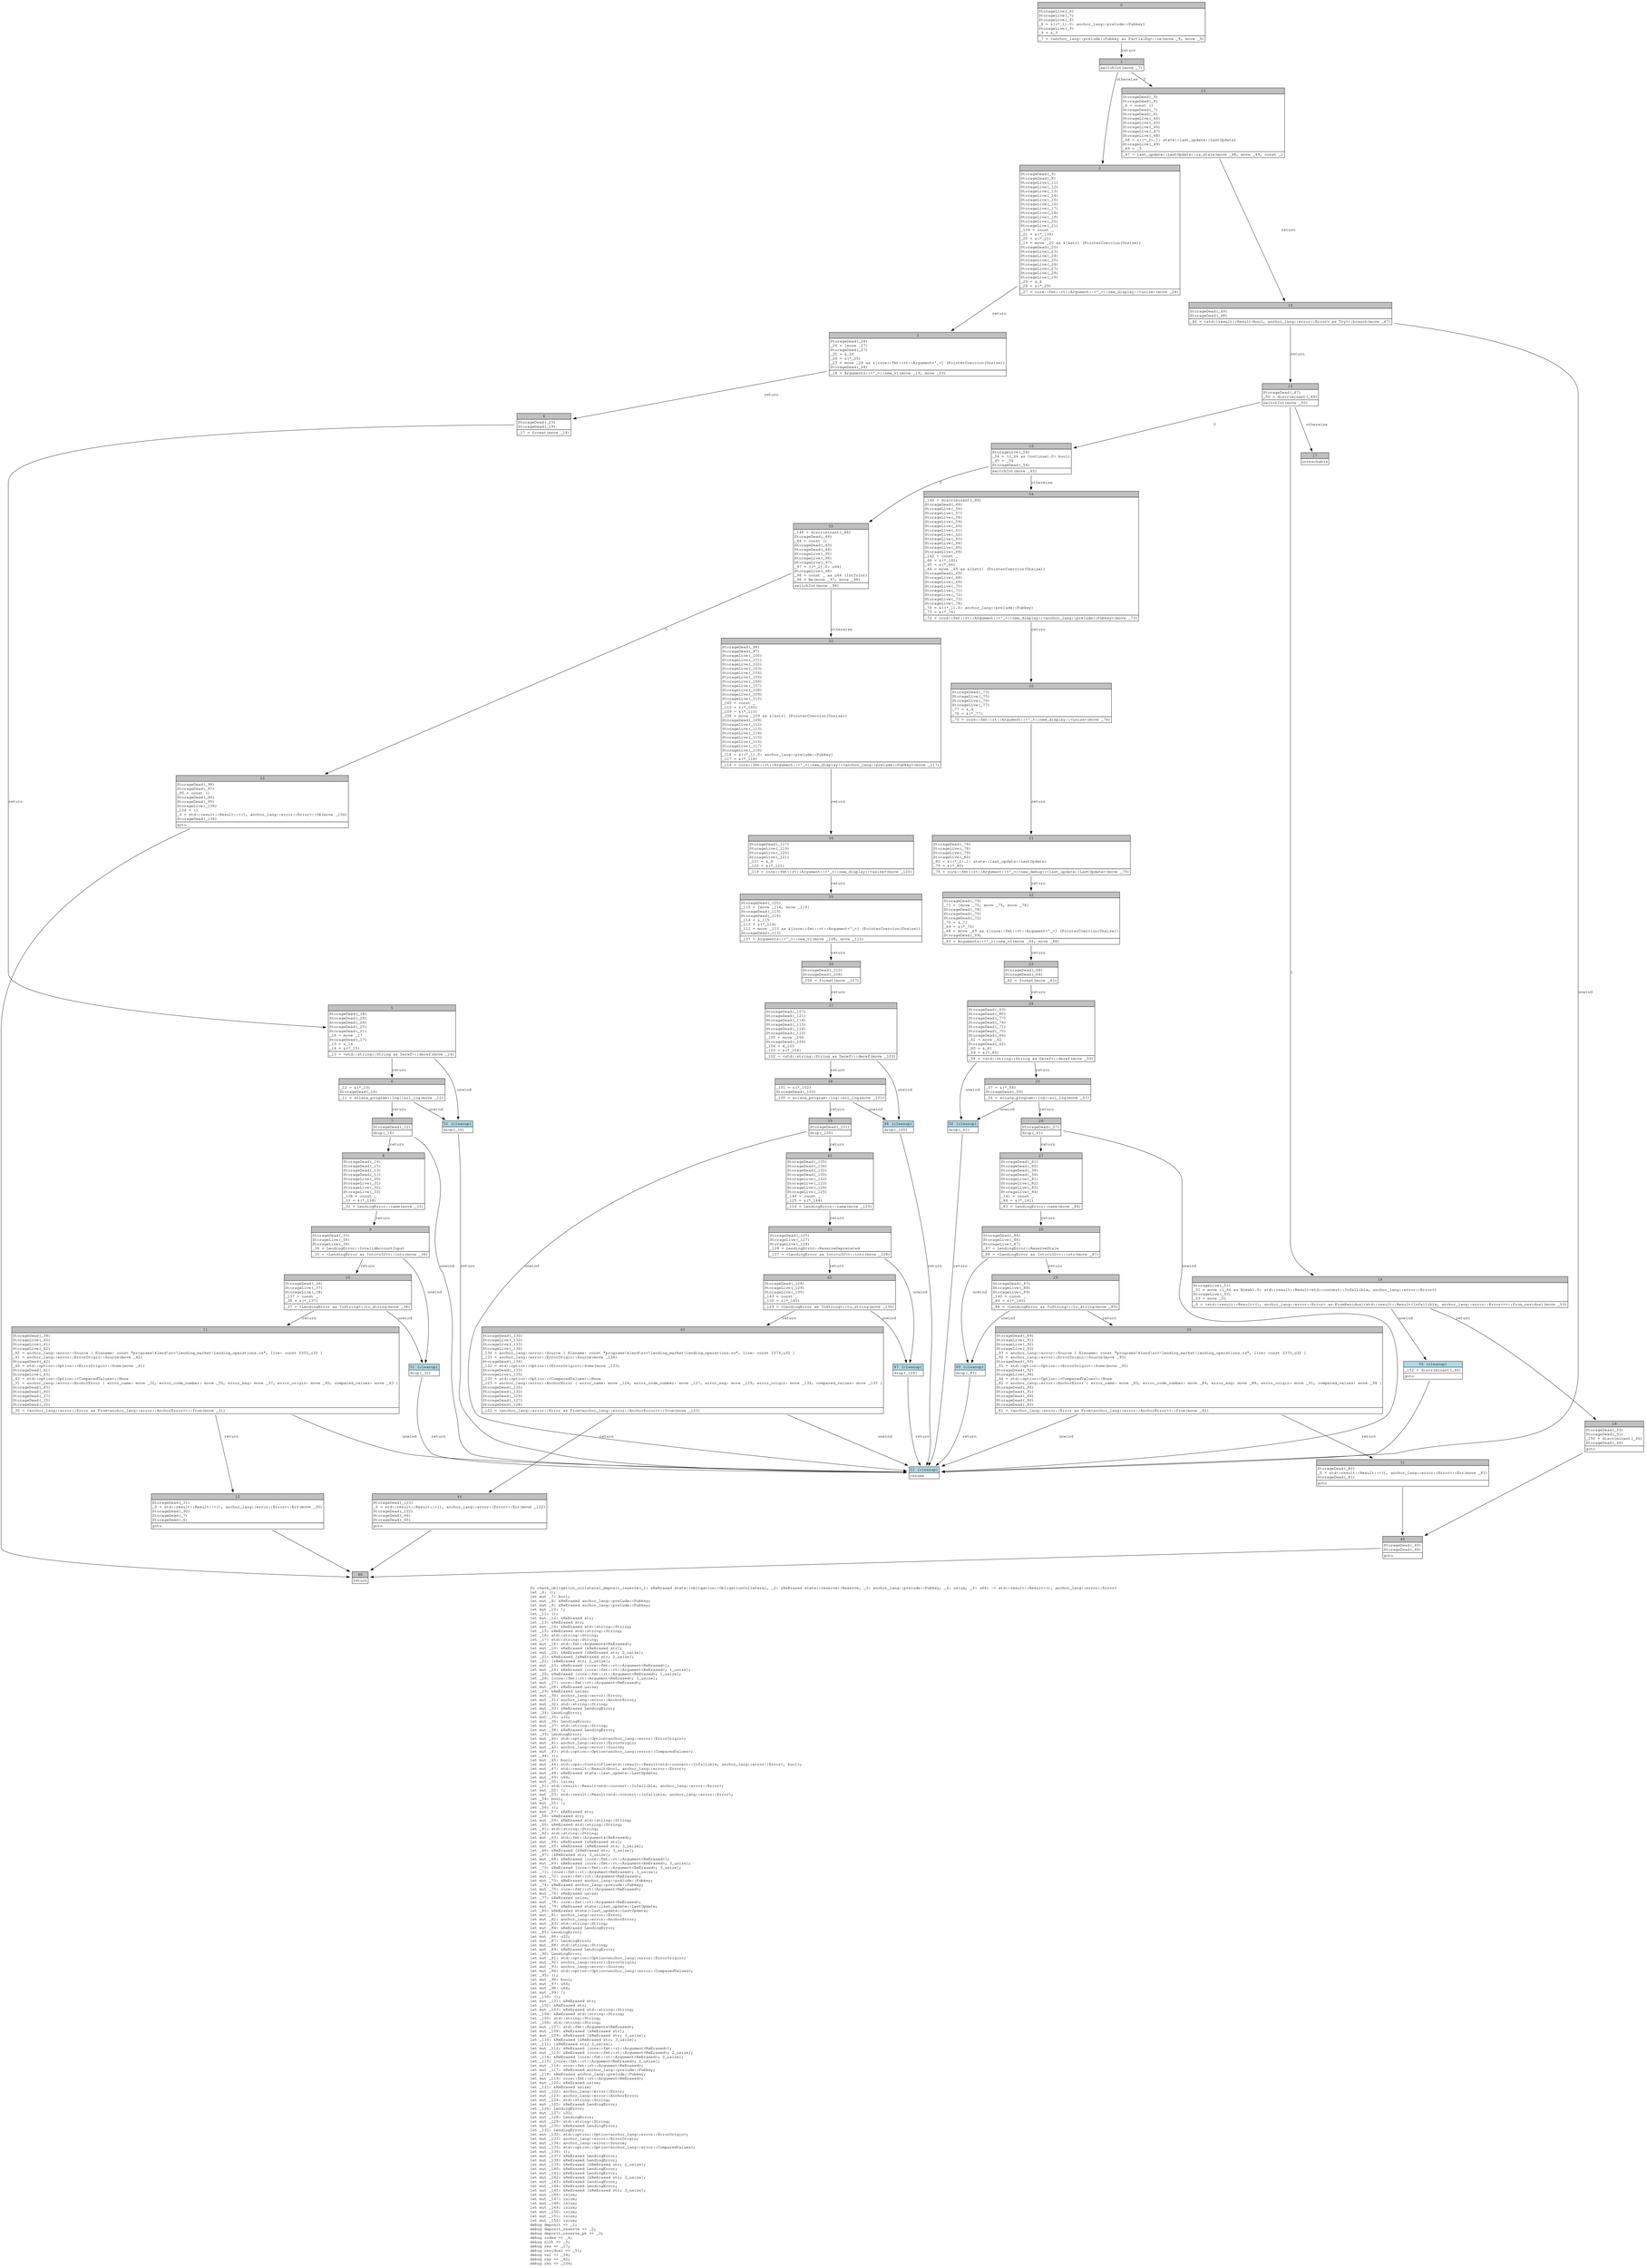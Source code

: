 digraph Mir_0_1358 {
    graph [fontname="Courier, monospace"];
    node [fontname="Courier, monospace"];
    edge [fontname="Courier, monospace"];
    label=<fn check_obligation_collateral_deposit_reserve(_1: &amp;ReErased state::obligation::ObligationCollateral, _2: &amp;ReErased state::reserve::Reserve, _3: anchor_lang::prelude::Pubkey, _4: usize, _5: u64) -&gt; std::result::Result&lt;(), anchor_lang::error::Error&gt;<br align="left"/>let _6: ();<br align="left"/>let mut _7: bool;<br align="left"/>let mut _8: &amp;ReErased anchor_lang::prelude::Pubkey;<br align="left"/>let mut _9: &amp;ReErased anchor_lang::prelude::Pubkey;<br align="left"/>let mut _10: !;<br align="left"/>let _11: ();<br align="left"/>let mut _12: &amp;ReErased str;<br align="left"/>let _13: &amp;ReErased str;<br align="left"/>let mut _14: &amp;ReErased std::string::String;<br align="left"/>let _15: &amp;ReErased std::string::String;<br align="left"/>let _16: std::string::String;<br align="left"/>let _17: std::string::String;<br align="left"/>let mut _18: std::fmt::Arguments&lt;ReErased&gt;;<br align="left"/>let mut _19: &amp;ReErased [&amp;ReErased str];<br align="left"/>let mut _20: &amp;ReErased [&amp;ReErased str; 2_usize];<br align="left"/>let _21: &amp;ReErased [&amp;ReErased str; 2_usize];<br align="left"/>let _22: [&amp;ReErased str; 2_usize];<br align="left"/>let mut _23: &amp;ReErased [core::fmt::rt::Argument&lt;ReErased&gt;];<br align="left"/>let mut _24: &amp;ReErased [core::fmt::rt::Argument&lt;ReErased&gt;; 1_usize];<br align="left"/>let _25: &amp;ReErased [core::fmt::rt::Argument&lt;ReErased&gt;; 1_usize];<br align="left"/>let _26: [core::fmt::rt::Argument&lt;ReErased&gt;; 1_usize];<br align="left"/>let mut _27: core::fmt::rt::Argument&lt;ReErased&gt;;<br align="left"/>let mut _28: &amp;ReErased usize;<br align="left"/>let _29: &amp;ReErased usize;<br align="left"/>let mut _30: anchor_lang::error::Error;<br align="left"/>let mut _31: anchor_lang::error::AnchorError;<br align="left"/>let mut _32: std::string::String;<br align="left"/>let mut _33: &amp;ReErased LendingError;<br align="left"/>let _34: LendingError;<br align="left"/>let mut _35: u32;<br align="left"/>let mut _36: LendingError;<br align="left"/>let mut _37: std::string::String;<br align="left"/>let mut _38: &amp;ReErased LendingError;<br align="left"/>let _39: LendingError;<br align="left"/>let mut _40: std::option::Option&lt;anchor_lang::error::ErrorOrigin&gt;;<br align="left"/>let mut _41: anchor_lang::error::ErrorOrigin;<br align="left"/>let mut _42: anchor_lang::error::Source;<br align="left"/>let mut _43: std::option::Option&lt;anchor_lang::error::ComparedValues&gt;;<br align="left"/>let _44: ();<br align="left"/>let mut _45: bool;<br align="left"/>let mut _46: std::ops::ControlFlow&lt;std::result::Result&lt;std::convert::Infallible, anchor_lang::error::Error&gt;, bool&gt;;<br align="left"/>let mut _47: std::result::Result&lt;bool, anchor_lang::error::Error&gt;;<br align="left"/>let mut _48: &amp;ReErased state::last_update::LastUpdate;<br align="left"/>let mut _49: u64;<br align="left"/>let mut _50: isize;<br align="left"/>let _51: std::result::Result&lt;std::convert::Infallible, anchor_lang::error::Error&gt;;<br align="left"/>let mut _52: !;<br align="left"/>let mut _53: std::result::Result&lt;std::convert::Infallible, anchor_lang::error::Error&gt;;<br align="left"/>let _54: bool;<br align="left"/>let mut _55: !;<br align="left"/>let _56: ();<br align="left"/>let mut _57: &amp;ReErased str;<br align="left"/>let _58: &amp;ReErased str;<br align="left"/>let mut _59: &amp;ReErased std::string::String;<br align="left"/>let _60: &amp;ReErased std::string::String;<br align="left"/>let _61: std::string::String;<br align="left"/>let _62: std::string::String;<br align="left"/>let mut _63: std::fmt::Arguments&lt;ReErased&gt;;<br align="left"/>let mut _64: &amp;ReErased [&amp;ReErased str];<br align="left"/>let mut _65: &amp;ReErased [&amp;ReErased str; 3_usize];<br align="left"/>let _66: &amp;ReErased [&amp;ReErased str; 3_usize];<br align="left"/>let _67: [&amp;ReErased str; 3_usize];<br align="left"/>let mut _68: &amp;ReErased [core::fmt::rt::Argument&lt;ReErased&gt;];<br align="left"/>let mut _69: &amp;ReErased [core::fmt::rt::Argument&lt;ReErased&gt;; 3_usize];<br align="left"/>let _70: &amp;ReErased [core::fmt::rt::Argument&lt;ReErased&gt;; 3_usize];<br align="left"/>let _71: [core::fmt::rt::Argument&lt;ReErased&gt;; 3_usize];<br align="left"/>let mut _72: core::fmt::rt::Argument&lt;ReErased&gt;;<br align="left"/>let mut _73: &amp;ReErased anchor_lang::prelude::Pubkey;<br align="left"/>let _74: &amp;ReErased anchor_lang::prelude::Pubkey;<br align="left"/>let mut _75: core::fmt::rt::Argument&lt;ReErased&gt;;<br align="left"/>let mut _76: &amp;ReErased usize;<br align="left"/>let _77: &amp;ReErased usize;<br align="left"/>let mut _78: core::fmt::rt::Argument&lt;ReErased&gt;;<br align="left"/>let mut _79: &amp;ReErased state::last_update::LastUpdate;<br align="left"/>let _80: &amp;ReErased state::last_update::LastUpdate;<br align="left"/>let mut _81: anchor_lang::error::Error;<br align="left"/>let mut _82: anchor_lang::error::AnchorError;<br align="left"/>let mut _83: std::string::String;<br align="left"/>let mut _84: &amp;ReErased LendingError;<br align="left"/>let _85: LendingError;<br align="left"/>let mut _86: u32;<br align="left"/>let mut _87: LendingError;<br align="left"/>let mut _88: std::string::String;<br align="left"/>let mut _89: &amp;ReErased LendingError;<br align="left"/>let _90: LendingError;<br align="left"/>let mut _91: std::option::Option&lt;anchor_lang::error::ErrorOrigin&gt;;<br align="left"/>let mut _92: anchor_lang::error::ErrorOrigin;<br align="left"/>let mut _93: anchor_lang::error::Source;<br align="left"/>let mut _94: std::option::Option&lt;anchor_lang::error::ComparedValues&gt;;<br align="left"/>let _95: ();<br align="left"/>let mut _96: bool;<br align="left"/>let mut _97: u64;<br align="left"/>let mut _98: u64;<br align="left"/>let mut _99: !;<br align="left"/>let _100: ();<br align="left"/>let mut _101: &amp;ReErased str;<br align="left"/>let _102: &amp;ReErased str;<br align="left"/>let mut _103: &amp;ReErased std::string::String;<br align="left"/>let _104: &amp;ReErased std::string::String;<br align="left"/>let _105: std::string::String;<br align="left"/>let _106: std::string::String;<br align="left"/>let mut _107: std::fmt::Arguments&lt;ReErased&gt;;<br align="left"/>let mut _108: &amp;ReErased [&amp;ReErased str];<br align="left"/>let mut _109: &amp;ReErased [&amp;ReErased str; 3_usize];<br align="left"/>let _110: &amp;ReErased [&amp;ReErased str; 3_usize];<br align="left"/>let _111: [&amp;ReErased str; 3_usize];<br align="left"/>let mut _112: &amp;ReErased [core::fmt::rt::Argument&lt;ReErased&gt;];<br align="left"/>let mut _113: &amp;ReErased [core::fmt::rt::Argument&lt;ReErased&gt;; 2_usize];<br align="left"/>let _114: &amp;ReErased [core::fmt::rt::Argument&lt;ReErased&gt;; 2_usize];<br align="left"/>let _115: [core::fmt::rt::Argument&lt;ReErased&gt;; 2_usize];<br align="left"/>let mut _116: core::fmt::rt::Argument&lt;ReErased&gt;;<br align="left"/>let mut _117: &amp;ReErased anchor_lang::prelude::Pubkey;<br align="left"/>let _118: &amp;ReErased anchor_lang::prelude::Pubkey;<br align="left"/>let mut _119: core::fmt::rt::Argument&lt;ReErased&gt;;<br align="left"/>let mut _120: &amp;ReErased usize;<br align="left"/>let _121: &amp;ReErased usize;<br align="left"/>let mut _122: anchor_lang::error::Error;<br align="left"/>let mut _123: anchor_lang::error::AnchorError;<br align="left"/>let mut _124: std::string::String;<br align="left"/>let mut _125: &amp;ReErased LendingError;<br align="left"/>let _126: LendingError;<br align="left"/>let mut _127: u32;<br align="left"/>let mut _128: LendingError;<br align="left"/>let mut _129: std::string::String;<br align="left"/>let mut _130: &amp;ReErased LendingError;<br align="left"/>let _131: LendingError;<br align="left"/>let mut _132: std::option::Option&lt;anchor_lang::error::ErrorOrigin&gt;;<br align="left"/>let mut _133: anchor_lang::error::ErrorOrigin;<br align="left"/>let mut _134: anchor_lang::error::Source;<br align="left"/>let mut _135: std::option::Option&lt;anchor_lang::error::ComparedValues&gt;;<br align="left"/>let mut _136: ();<br align="left"/>let mut _137: &amp;ReErased LendingError;<br align="left"/>let mut _138: &amp;ReErased LendingError;<br align="left"/>let mut _139: &amp;ReErased [&amp;ReErased str; 2_usize];<br align="left"/>let mut _140: &amp;ReErased LendingError;<br align="left"/>let mut _141: &amp;ReErased LendingError;<br align="left"/>let mut _142: &amp;ReErased [&amp;ReErased str; 3_usize];<br align="left"/>let mut _143: &amp;ReErased LendingError;<br align="left"/>let mut _144: &amp;ReErased LendingError;<br align="left"/>let mut _145: &amp;ReErased [&amp;ReErased str; 3_usize];<br align="left"/>let mut _146: isize;<br align="left"/>let mut _147: isize;<br align="left"/>let mut _148: isize;<br align="left"/>let mut _149: isize;<br align="left"/>let mut _150: isize;<br align="left"/>let mut _151: isize;<br align="left"/>let mut _152: isize;<br align="left"/>debug deposit =&gt; _1;<br align="left"/>debug deposit_reserve =&gt; _2;<br align="left"/>debug deposit_reserve_pk =&gt; _3;<br align="left"/>debug index =&gt; _4;<br align="left"/>debug slot =&gt; _5;<br align="left"/>debug res =&gt; _17;<br align="left"/>debug residual =&gt; _51;<br align="left"/>debug val =&gt; _54;<br align="left"/>debug res =&gt; _62;<br align="left"/>debug res =&gt; _106;<br align="left"/>>;
    bb0__0_1358 [shape="none", label=<<table border="0" cellborder="1" cellspacing="0"><tr><td bgcolor="gray" align="center" colspan="1">0</td></tr><tr><td align="left" balign="left">StorageLive(_6)<br/>StorageLive(_7)<br/>StorageLive(_8)<br/>_8 = &amp;((*_1).0: anchor_lang::prelude::Pubkey)<br/>StorageLive(_9)<br/>_9 = &amp;_3<br/></td></tr><tr><td align="left">_7 = &lt;anchor_lang::prelude::Pubkey as PartialEq&gt;::ne(move _8, move _9)</td></tr></table>>];
    bb1__0_1358 [shape="none", label=<<table border="0" cellborder="1" cellspacing="0"><tr><td bgcolor="gray" align="center" colspan="1">1</td></tr><tr><td align="left">switchInt(move _7)</td></tr></table>>];
    bb2__0_1358 [shape="none", label=<<table border="0" cellborder="1" cellspacing="0"><tr><td bgcolor="gray" align="center" colspan="1">2</td></tr><tr><td align="left" balign="left">StorageDead(_9)<br/>StorageDead(_8)<br/>StorageLive(_11)<br/>StorageLive(_12)<br/>StorageLive(_13)<br/>StorageLive(_14)<br/>StorageLive(_15)<br/>StorageLive(_16)<br/>StorageLive(_17)<br/>StorageLive(_18)<br/>StorageLive(_19)<br/>StorageLive(_20)<br/>StorageLive(_21)<br/>_139 = const _<br/>_21 = &amp;(*_139)<br/>_20 = &amp;(*_21)<br/>_19 = move _20 as &amp;[&amp;str] (PointerCoercion(Unsize))<br/>StorageDead(_20)<br/>StorageLive(_23)<br/>StorageLive(_24)<br/>StorageLive(_25)<br/>StorageLive(_26)<br/>StorageLive(_27)<br/>StorageLive(_28)<br/>StorageLive(_29)<br/>_29 = &amp;_4<br/>_28 = &amp;(*_29)<br/></td></tr><tr><td align="left">_27 = core::fmt::rt::Argument::&lt;'_&gt;::new_display::&lt;usize&gt;(move _28)</td></tr></table>>];
    bb3__0_1358 [shape="none", label=<<table border="0" cellborder="1" cellspacing="0"><tr><td bgcolor="gray" align="center" colspan="1">3</td></tr><tr><td align="left" balign="left">StorageDead(_28)<br/>_26 = [move _27]<br/>StorageDead(_27)<br/>_25 = &amp;_26<br/>_24 = &amp;(*_25)<br/>_23 = move _24 as &amp;[core::fmt::rt::Argument&lt;'_&gt;] (PointerCoercion(Unsize))<br/>StorageDead(_24)<br/></td></tr><tr><td align="left">_18 = Arguments::&lt;'_&gt;::new_v1(move _19, move _23)</td></tr></table>>];
    bb4__0_1358 [shape="none", label=<<table border="0" cellborder="1" cellspacing="0"><tr><td bgcolor="gray" align="center" colspan="1">4</td></tr><tr><td align="left" balign="left">StorageDead(_23)<br/>StorageDead(_19)<br/></td></tr><tr><td align="left">_17 = format(move _18)</td></tr></table>>];
    bb5__0_1358 [shape="none", label=<<table border="0" cellborder="1" cellspacing="0"><tr><td bgcolor="gray" align="center" colspan="1">5</td></tr><tr><td align="left" balign="left">StorageDead(_18)<br/>StorageDead(_29)<br/>StorageDead(_26)<br/>StorageDead(_25)<br/>StorageDead(_21)<br/>_16 = move _17<br/>StorageDead(_17)<br/>_15 = &amp;_16<br/>_14 = &amp;(*_15)<br/></td></tr><tr><td align="left">_13 = &lt;std::string::String as Deref&gt;::deref(move _14)</td></tr></table>>];
    bb6__0_1358 [shape="none", label=<<table border="0" cellborder="1" cellspacing="0"><tr><td bgcolor="gray" align="center" colspan="1">6</td></tr><tr><td align="left" balign="left">_12 = &amp;(*_13)<br/>StorageDead(_14)<br/></td></tr><tr><td align="left">_11 = solana_program::log::sol_log(move _12)</td></tr></table>>];
    bb7__0_1358 [shape="none", label=<<table border="0" cellborder="1" cellspacing="0"><tr><td bgcolor="gray" align="center" colspan="1">7</td></tr><tr><td align="left" balign="left">StorageDead(_12)<br/></td></tr><tr><td align="left">drop(_16)</td></tr></table>>];
    bb8__0_1358 [shape="none", label=<<table border="0" cellborder="1" cellspacing="0"><tr><td bgcolor="gray" align="center" colspan="1">8</td></tr><tr><td align="left" balign="left">StorageDead(_16)<br/>StorageDead(_15)<br/>StorageDead(_13)<br/>StorageDead(_11)<br/>StorageLive(_30)<br/>StorageLive(_31)<br/>StorageLive(_32)<br/>StorageLive(_33)<br/>_138 = const _<br/>_33 = &amp;(*_138)<br/></td></tr><tr><td align="left">_32 = LendingError::name(move _33)</td></tr></table>>];
    bb9__0_1358 [shape="none", label=<<table border="0" cellborder="1" cellspacing="0"><tr><td bgcolor="gray" align="center" colspan="1">9</td></tr><tr><td align="left" balign="left">StorageDead(_33)<br/>StorageLive(_35)<br/>StorageLive(_36)<br/>_36 = LendingError::InvalidAccountInput<br/></td></tr><tr><td align="left">_35 = &lt;LendingError as Into&lt;u32&gt;&gt;::into(move _36)</td></tr></table>>];
    bb10__0_1358 [shape="none", label=<<table border="0" cellborder="1" cellspacing="0"><tr><td bgcolor="gray" align="center" colspan="1">10</td></tr><tr><td align="left" balign="left">StorageDead(_36)<br/>StorageLive(_37)<br/>StorageLive(_38)<br/>_137 = const _<br/>_38 = &amp;(*_137)<br/></td></tr><tr><td align="left">_37 = &lt;LendingError as ToString&gt;::to_string(move _38)</td></tr></table>>];
    bb11__0_1358 [shape="none", label=<<table border="0" cellborder="1" cellspacing="0"><tr><td bgcolor="gray" align="center" colspan="1">11</td></tr><tr><td align="left" balign="left">StorageDead(_38)<br/>StorageLive(_40)<br/>StorageLive(_41)<br/>StorageLive(_42)<br/>_42 = anchor_lang::error::Source { filename: const &quot;programs\\klend\\src\\lending_market\\lending_operations.rs&quot;, line: const 2355_u32 }<br/>_41 = anchor_lang::error::ErrorOrigin::Source(move _42)<br/>StorageDead(_42)<br/>_40 = std::option::Option::&lt;ErrorOrigin&gt;::Some(move _41)<br/>StorageDead(_41)<br/>StorageLive(_43)<br/>_43 = std::option::Option::&lt;ComparedValues&gt;::None<br/>_31 = anchor_lang::error::AnchorError { error_name: move _32, error_code_number: move _35, error_msg: move _37, error_origin: move _40, compared_values: move _43 }<br/>StorageDead(_43)<br/>StorageDead(_40)<br/>StorageDead(_37)<br/>StorageDead(_35)<br/>StorageDead(_32)<br/></td></tr><tr><td align="left">_30 = &lt;anchor_lang::error::Error as From&lt;anchor_lang::error::AnchorError&gt;&gt;::from(move _31)</td></tr></table>>];
    bb12__0_1358 [shape="none", label=<<table border="0" cellborder="1" cellspacing="0"><tr><td bgcolor="gray" align="center" colspan="1">12</td></tr><tr><td align="left" balign="left">StorageDead(_31)<br/>_0 = std::result::Result::&lt;(), anchor_lang::error::Error&gt;::Err(move _30)<br/>StorageDead(_30)<br/>StorageDead(_7)<br/>StorageDead(_6)<br/></td></tr><tr><td align="left">goto</td></tr></table>>];
    bb13__0_1358 [shape="none", label=<<table border="0" cellborder="1" cellspacing="0"><tr><td bgcolor="gray" align="center" colspan="1">13</td></tr><tr><td align="left" balign="left">StorageDead(_9)<br/>StorageDead(_8)<br/>_6 = const ()<br/>StorageDead(_7)<br/>StorageDead(_6)<br/>StorageLive(_44)<br/>StorageLive(_45)<br/>StorageLive(_46)<br/>StorageLive(_47)<br/>StorageLive(_48)<br/>_48 = &amp;((*_2).1: state::last_update::LastUpdate)<br/>StorageLive(_49)<br/>_49 = _5<br/></td></tr><tr><td align="left">_47 = last_update::LastUpdate::is_stale(move _48, move _49, const _)</td></tr></table>>];
    bb14__0_1358 [shape="none", label=<<table border="0" cellborder="1" cellspacing="0"><tr><td bgcolor="gray" align="center" colspan="1">14</td></tr><tr><td align="left" balign="left">StorageDead(_49)<br/>StorageDead(_48)<br/></td></tr><tr><td align="left">_46 = &lt;std::result::Result&lt;bool, anchor_lang::error::Error&gt; as Try&gt;::branch(move _47)</td></tr></table>>];
    bb15__0_1358 [shape="none", label=<<table border="0" cellborder="1" cellspacing="0"><tr><td bgcolor="gray" align="center" colspan="1">15</td></tr><tr><td align="left" balign="left">StorageDead(_47)<br/>_50 = discriminant(_46)<br/></td></tr><tr><td align="left">switchInt(move _50)</td></tr></table>>];
    bb16__0_1358 [shape="none", label=<<table border="0" cellborder="1" cellspacing="0"><tr><td bgcolor="gray" align="center" colspan="1">16</td></tr><tr><td align="left" balign="left">StorageLive(_54)<br/>_54 = ((_46 as Continue).0: bool)<br/>_45 = _54<br/>StorageDead(_54)<br/></td></tr><tr><td align="left">switchInt(move _45)</td></tr></table>>];
    bb17__0_1358 [shape="none", label=<<table border="0" cellborder="1" cellspacing="0"><tr><td bgcolor="gray" align="center" colspan="1">17</td></tr><tr><td align="left">unreachable</td></tr></table>>];
    bb18__0_1358 [shape="none", label=<<table border="0" cellborder="1" cellspacing="0"><tr><td bgcolor="gray" align="center" colspan="1">18</td></tr><tr><td align="left" balign="left">StorageLive(_51)<br/>_51 = move ((_46 as Break).0: std::result::Result&lt;std::convert::Infallible, anchor_lang::error::Error&gt;)<br/>StorageLive(_53)<br/>_53 = move _51<br/></td></tr><tr><td align="left">_0 = &lt;std::result::Result&lt;(), anchor_lang::error::Error&gt; as FromResidual&lt;std::result::Result&lt;Infallible, anchor_lang::error::Error&gt;&gt;&gt;::from_residual(move _53)</td></tr></table>>];
    bb19__0_1358 [shape="none", label=<<table border="0" cellborder="1" cellspacing="0"><tr><td bgcolor="gray" align="center" colspan="1">19</td></tr><tr><td align="left" balign="left">StorageDead(_53)<br/>StorageDead(_51)<br/>_150 = discriminant(_46)<br/>StorageDead(_46)<br/></td></tr><tr><td align="left">goto</td></tr></table>>];
    bb20__0_1358 [shape="none", label=<<table border="0" cellborder="1" cellspacing="0"><tr><td bgcolor="gray" align="center" colspan="1">20</td></tr><tr><td align="left" balign="left">StorageDead(_73)<br/>StorageLive(_75)<br/>StorageLive(_76)<br/>StorageLive(_77)<br/>_77 = &amp;_4<br/>_76 = &amp;(*_77)<br/></td></tr><tr><td align="left">_75 = core::fmt::rt::Argument::&lt;'_&gt;::new_display::&lt;usize&gt;(move _76)</td></tr></table>>];
    bb21__0_1358 [shape="none", label=<<table border="0" cellborder="1" cellspacing="0"><tr><td bgcolor="gray" align="center" colspan="1">21</td></tr><tr><td align="left" balign="left">StorageDead(_76)<br/>StorageLive(_78)<br/>StorageLive(_79)<br/>StorageLive(_80)<br/>_80 = &amp;((*_2).1: state::last_update::LastUpdate)<br/>_79 = &amp;(*_80)<br/></td></tr><tr><td align="left">_78 = core::fmt::rt::Argument::&lt;'_&gt;::new_debug::&lt;last_update::LastUpdate&gt;(move _79)</td></tr></table>>];
    bb22__0_1358 [shape="none", label=<<table border="0" cellborder="1" cellspacing="0"><tr><td bgcolor="gray" align="center" colspan="1">22</td></tr><tr><td align="left" balign="left">StorageDead(_79)<br/>_71 = [move _72, move _75, move _78]<br/>StorageDead(_78)<br/>StorageDead(_75)<br/>StorageDead(_72)<br/>_70 = &amp;_71<br/>_69 = &amp;(*_70)<br/>_68 = move _69 as &amp;[core::fmt::rt::Argument&lt;'_&gt;] (PointerCoercion(Unsize))<br/>StorageDead(_69)<br/></td></tr><tr><td align="left">_63 = Arguments::&lt;'_&gt;::new_v1(move _64, move _68)</td></tr></table>>];
    bb23__0_1358 [shape="none", label=<<table border="0" cellborder="1" cellspacing="0"><tr><td bgcolor="gray" align="center" colspan="1">23</td></tr><tr><td align="left" balign="left">StorageDead(_68)<br/>StorageDead(_64)<br/></td></tr><tr><td align="left">_62 = format(move _63)</td></tr></table>>];
    bb24__0_1358 [shape="none", label=<<table border="0" cellborder="1" cellspacing="0"><tr><td bgcolor="gray" align="center" colspan="1">24</td></tr><tr><td align="left" balign="left">StorageDead(_63)<br/>StorageDead(_80)<br/>StorageDead(_77)<br/>StorageDead(_74)<br/>StorageDead(_71)<br/>StorageDead(_70)<br/>StorageDead(_66)<br/>_61 = move _62<br/>StorageDead(_62)<br/>_60 = &amp;_61<br/>_59 = &amp;(*_60)<br/></td></tr><tr><td align="left">_58 = &lt;std::string::String as Deref&gt;::deref(move _59)</td></tr></table>>];
    bb25__0_1358 [shape="none", label=<<table border="0" cellborder="1" cellspacing="0"><tr><td bgcolor="gray" align="center" colspan="1">25</td></tr><tr><td align="left" balign="left">_57 = &amp;(*_58)<br/>StorageDead(_59)<br/></td></tr><tr><td align="left">_56 = solana_program::log::sol_log(move _57)</td></tr></table>>];
    bb26__0_1358 [shape="none", label=<<table border="0" cellborder="1" cellspacing="0"><tr><td bgcolor="gray" align="center" colspan="1">26</td></tr><tr><td align="left" balign="left">StorageDead(_57)<br/></td></tr><tr><td align="left">drop(_61)</td></tr></table>>];
    bb27__0_1358 [shape="none", label=<<table border="0" cellborder="1" cellspacing="0"><tr><td bgcolor="gray" align="center" colspan="1">27</td></tr><tr><td align="left" balign="left">StorageDead(_61)<br/>StorageDead(_60)<br/>StorageDead(_58)<br/>StorageDead(_56)<br/>StorageLive(_81)<br/>StorageLive(_82)<br/>StorageLive(_83)<br/>StorageLive(_84)<br/>_141 = const _<br/>_84 = &amp;(*_141)<br/></td></tr><tr><td align="left">_83 = LendingError::name(move _84)</td></tr></table>>];
    bb28__0_1358 [shape="none", label=<<table border="0" cellborder="1" cellspacing="0"><tr><td bgcolor="gray" align="center" colspan="1">28</td></tr><tr><td align="left" balign="left">StorageDead(_84)<br/>StorageLive(_86)<br/>StorageLive(_87)<br/>_87 = LendingError::ReserveStale<br/></td></tr><tr><td align="left">_86 = &lt;LendingError as Into&lt;u32&gt;&gt;::into(move _87)</td></tr></table>>];
    bb29__0_1358 [shape="none", label=<<table border="0" cellborder="1" cellspacing="0"><tr><td bgcolor="gray" align="center" colspan="1">29</td></tr><tr><td align="left" balign="left">StorageDead(_87)<br/>StorageLive(_88)<br/>StorageLive(_89)<br/>_140 = const _<br/>_89 = &amp;(*_140)<br/></td></tr><tr><td align="left">_88 = &lt;LendingError as ToString&gt;::to_string(move _89)</td></tr></table>>];
    bb30__0_1358 [shape="none", label=<<table border="0" cellborder="1" cellspacing="0"><tr><td bgcolor="gray" align="center" colspan="1">30</td></tr><tr><td align="left" balign="left">StorageDead(_89)<br/>StorageLive(_91)<br/>StorageLive(_92)<br/>StorageLive(_93)<br/>_93 = anchor_lang::error::Source { filename: const &quot;programs\\klend\\src\\lending_market\\lending_operations.rs&quot;, line: const 2370_u32 }<br/>_92 = anchor_lang::error::ErrorOrigin::Source(move _93)<br/>StorageDead(_93)<br/>_91 = std::option::Option::&lt;ErrorOrigin&gt;::Some(move _92)<br/>StorageDead(_92)<br/>StorageLive(_94)<br/>_94 = std::option::Option::&lt;ComparedValues&gt;::None<br/>_82 = anchor_lang::error::AnchorError { error_name: move _83, error_code_number: move _86, error_msg: move _88, error_origin: move _91, compared_values: move _94 }<br/>StorageDead(_94)<br/>StorageDead(_91)<br/>StorageDead(_88)<br/>StorageDead(_86)<br/>StorageDead(_83)<br/></td></tr><tr><td align="left">_81 = &lt;anchor_lang::error::Error as From&lt;anchor_lang::error::AnchorError&gt;&gt;::from(move _82)</td></tr></table>>];
    bb31__0_1358 [shape="none", label=<<table border="0" cellborder="1" cellspacing="0"><tr><td bgcolor="gray" align="center" colspan="1">31</td></tr><tr><td align="left" balign="left">StorageDead(_82)<br/>_0 = std::result::Result::&lt;(), anchor_lang::error::Error&gt;::Err(move _81)<br/>StorageDead(_81)<br/></td></tr><tr><td align="left">goto</td></tr></table>>];
    bb32__0_1358 [shape="none", label=<<table border="0" cellborder="1" cellspacing="0"><tr><td bgcolor="gray" align="center" colspan="1">32</td></tr><tr><td align="left" balign="left">StorageDead(_98)<br/>StorageDead(_97)<br/>StorageLive(_100)<br/>StorageLive(_101)<br/>StorageLive(_102)<br/>StorageLive(_103)<br/>StorageLive(_104)<br/>StorageLive(_105)<br/>StorageLive(_106)<br/>StorageLive(_107)<br/>StorageLive(_108)<br/>StorageLive(_109)<br/>StorageLive(_110)<br/>_145 = const _<br/>_110 = &amp;(*_145)<br/>_109 = &amp;(*_110)<br/>_108 = move _109 as &amp;[&amp;str] (PointerCoercion(Unsize))<br/>StorageDead(_109)<br/>StorageLive(_112)<br/>StorageLive(_113)<br/>StorageLive(_114)<br/>StorageLive(_115)<br/>StorageLive(_116)<br/>StorageLive(_117)<br/>StorageLive(_118)<br/>_118 = &amp;((*_1).0: anchor_lang::prelude::Pubkey)<br/>_117 = &amp;(*_118)<br/></td></tr><tr><td align="left">_116 = core::fmt::rt::Argument::&lt;'_&gt;::new_display::&lt;anchor_lang::prelude::Pubkey&gt;(move _117)</td></tr></table>>];
    bb33__0_1358 [shape="none", label=<<table border="0" cellborder="1" cellspacing="0"><tr><td bgcolor="gray" align="center" colspan="1">33</td></tr><tr><td align="left" balign="left">StorageDead(_98)<br/>StorageDead(_97)<br/>_95 = const ()<br/>StorageDead(_96)<br/>StorageDead(_95)<br/>StorageLive(_136)<br/>_136 = ()<br/>_0 = std::result::Result::&lt;(), anchor_lang::error::Error&gt;::Ok(move _136)<br/>StorageDead(_136)<br/></td></tr><tr><td align="left">goto</td></tr></table>>];
    bb34__0_1358 [shape="none", label=<<table border="0" cellborder="1" cellspacing="0"><tr><td bgcolor="gray" align="center" colspan="1">34</td></tr><tr><td align="left" balign="left">StorageDead(_117)<br/>StorageLive(_119)<br/>StorageLive(_120)<br/>StorageLive(_121)<br/>_121 = &amp;_4<br/>_120 = &amp;(*_121)<br/></td></tr><tr><td align="left">_119 = core::fmt::rt::Argument::&lt;'_&gt;::new_display::&lt;usize&gt;(move _120)</td></tr></table>>];
    bb35__0_1358 [shape="none", label=<<table border="0" cellborder="1" cellspacing="0"><tr><td bgcolor="gray" align="center" colspan="1">35</td></tr><tr><td align="left" balign="left">StorageDead(_120)<br/>_115 = [move _116, move _119]<br/>StorageDead(_119)<br/>StorageDead(_116)<br/>_114 = &amp;_115<br/>_113 = &amp;(*_114)<br/>_112 = move _113 as &amp;[core::fmt::rt::Argument&lt;'_&gt;] (PointerCoercion(Unsize))<br/>StorageDead(_113)<br/></td></tr><tr><td align="left">_107 = Arguments::&lt;'_&gt;::new_v1(move _108, move _112)</td></tr></table>>];
    bb36__0_1358 [shape="none", label=<<table border="0" cellborder="1" cellspacing="0"><tr><td bgcolor="gray" align="center" colspan="1">36</td></tr><tr><td align="left" balign="left">StorageDead(_112)<br/>StorageDead(_108)<br/></td></tr><tr><td align="left">_106 = format(move _107)</td></tr></table>>];
    bb37__0_1358 [shape="none", label=<<table border="0" cellborder="1" cellspacing="0"><tr><td bgcolor="gray" align="center" colspan="1">37</td></tr><tr><td align="left" balign="left">StorageDead(_107)<br/>StorageDead(_121)<br/>StorageDead(_118)<br/>StorageDead(_115)<br/>StorageDead(_114)<br/>StorageDead(_110)<br/>_105 = move _106<br/>StorageDead(_106)<br/>_104 = &amp;_105<br/>_103 = &amp;(*_104)<br/></td></tr><tr><td align="left">_102 = &lt;std::string::String as Deref&gt;::deref(move _103)</td></tr></table>>];
    bb38__0_1358 [shape="none", label=<<table border="0" cellborder="1" cellspacing="0"><tr><td bgcolor="gray" align="center" colspan="1">38</td></tr><tr><td align="left" balign="left">_101 = &amp;(*_102)<br/>StorageDead(_103)<br/></td></tr><tr><td align="left">_100 = solana_program::log::sol_log(move _101)</td></tr></table>>];
    bb39__0_1358 [shape="none", label=<<table border="0" cellborder="1" cellspacing="0"><tr><td bgcolor="gray" align="center" colspan="1">39</td></tr><tr><td align="left" balign="left">StorageDead(_101)<br/></td></tr><tr><td align="left">drop(_105)</td></tr></table>>];
    bb40__0_1358 [shape="none", label=<<table border="0" cellborder="1" cellspacing="0"><tr><td bgcolor="gray" align="center" colspan="1">40</td></tr><tr><td align="left" balign="left">StorageDead(_105)<br/>StorageDead(_104)<br/>StorageDead(_102)<br/>StorageDead(_100)<br/>StorageLive(_122)<br/>StorageLive(_123)<br/>StorageLive(_124)<br/>StorageLive(_125)<br/>_144 = const _<br/>_125 = &amp;(*_144)<br/></td></tr><tr><td align="left">_124 = LendingError::name(move _125)</td></tr></table>>];
    bb41__0_1358 [shape="none", label=<<table border="0" cellborder="1" cellspacing="0"><tr><td bgcolor="gray" align="center" colspan="1">41</td></tr><tr><td align="left" balign="left">StorageDead(_125)<br/>StorageLive(_127)<br/>StorageLive(_128)<br/>_128 = LendingError::ReserveDeprecated<br/></td></tr><tr><td align="left">_127 = &lt;LendingError as Into&lt;u32&gt;&gt;::into(move _128)</td></tr></table>>];
    bb42__0_1358 [shape="none", label=<<table border="0" cellborder="1" cellspacing="0"><tr><td bgcolor="gray" align="center" colspan="1">42</td></tr><tr><td align="left" balign="left">StorageDead(_128)<br/>StorageLive(_129)<br/>StorageLive(_130)<br/>_143 = const _<br/>_130 = &amp;(*_143)<br/></td></tr><tr><td align="left">_129 = &lt;LendingError as ToString&gt;::to_string(move _130)</td></tr></table>>];
    bb43__0_1358 [shape="none", label=<<table border="0" cellborder="1" cellspacing="0"><tr><td bgcolor="gray" align="center" colspan="1">43</td></tr><tr><td align="left" balign="left">StorageDead(_130)<br/>StorageLive(_132)<br/>StorageLive(_133)<br/>StorageLive(_134)<br/>_134 = anchor_lang::error::Source { filename: const &quot;programs\\klend\\src\\lending_market\\lending_operations.rs&quot;, line: const 2379_u32 }<br/>_133 = anchor_lang::error::ErrorOrigin::Source(move _134)<br/>StorageDead(_134)<br/>_132 = std::option::Option::&lt;ErrorOrigin&gt;::Some(move _133)<br/>StorageDead(_133)<br/>StorageLive(_135)<br/>_135 = std::option::Option::&lt;ComparedValues&gt;::None<br/>_123 = anchor_lang::error::AnchorError { error_name: move _124, error_code_number: move _127, error_msg: move _129, error_origin: move _132, compared_values: move _135 }<br/>StorageDead(_135)<br/>StorageDead(_132)<br/>StorageDead(_129)<br/>StorageDead(_127)<br/>StorageDead(_124)<br/></td></tr><tr><td align="left">_122 = &lt;anchor_lang::error::Error as From&lt;anchor_lang::error::AnchorError&gt;&gt;::from(move _123)</td></tr></table>>];
    bb44__0_1358 [shape="none", label=<<table border="0" cellborder="1" cellspacing="0"><tr><td bgcolor="gray" align="center" colspan="1">44</td></tr><tr><td align="left" balign="left">StorageDead(_123)<br/>_0 = std::result::Result::&lt;(), anchor_lang::error::Error&gt;::Err(move _122)<br/>StorageDead(_122)<br/>StorageDead(_96)<br/>StorageDead(_95)<br/></td></tr><tr><td align="left">goto</td></tr></table>>];
    bb45__0_1358 [shape="none", label=<<table border="0" cellborder="1" cellspacing="0"><tr><td bgcolor="gray" align="center" colspan="1">45</td></tr><tr><td align="left" balign="left">StorageDead(_45)<br/>StorageDead(_44)<br/></td></tr><tr><td align="left">goto</td></tr></table>>];
    bb46__0_1358 [shape="none", label=<<table border="0" cellborder="1" cellspacing="0"><tr><td bgcolor="gray" align="center" colspan="1">46</td></tr><tr><td align="left">return</td></tr></table>>];
    bb47__0_1358 [shape="none", label=<<table border="0" cellborder="1" cellspacing="0"><tr><td bgcolor="lightblue" align="center" colspan="1">47 (cleanup)</td></tr><tr><td align="left">drop(_124)</td></tr></table>>];
    bb48__0_1358 [shape="none", label=<<table border="0" cellborder="1" cellspacing="0"><tr><td bgcolor="lightblue" align="center" colspan="1">48 (cleanup)</td></tr><tr><td align="left">drop(_105)</td></tr></table>>];
    bb49__0_1358 [shape="none", label=<<table border="0" cellborder="1" cellspacing="0"><tr><td bgcolor="lightblue" align="center" colspan="1">49 (cleanup)</td></tr><tr><td align="left">drop(_83)</td></tr></table>>];
    bb50__0_1358 [shape="none", label=<<table border="0" cellborder="1" cellspacing="0"><tr><td bgcolor="lightblue" align="center" colspan="1">50 (cleanup)</td></tr><tr><td align="left">drop(_61)</td></tr></table>>];
    bb51__0_1358 [shape="none", label=<<table border="0" cellborder="1" cellspacing="0"><tr><td bgcolor="lightblue" align="center" colspan="1">51 (cleanup)</td></tr><tr><td align="left">drop(_32)</td></tr></table>>];
    bb52__0_1358 [shape="none", label=<<table border="0" cellborder="1" cellspacing="0"><tr><td bgcolor="lightblue" align="center" colspan="1">52 (cleanup)</td></tr><tr><td align="left">drop(_16)</td></tr></table>>];
    bb53__0_1358 [shape="none", label=<<table border="0" cellborder="1" cellspacing="0"><tr><td bgcolor="lightblue" align="center" colspan="1">53 (cleanup)</td></tr><tr><td align="left">resume</td></tr></table>>];
    bb54__0_1358 [shape="none", label=<<table border="0" cellborder="1" cellspacing="0"><tr><td bgcolor="gray" align="center" colspan="1">54</td></tr><tr><td align="left" balign="left">_146 = discriminant(_46)<br/>StorageDead(_46)<br/>StorageLive(_56)<br/>StorageLive(_57)<br/>StorageLive(_58)<br/>StorageLive(_59)<br/>StorageLive(_60)<br/>StorageLive(_61)<br/>StorageLive(_62)<br/>StorageLive(_63)<br/>StorageLive(_64)<br/>StorageLive(_65)<br/>StorageLive(_66)<br/>_142 = const _<br/>_66 = &amp;(*_142)<br/>_65 = &amp;(*_66)<br/>_64 = move _65 as &amp;[&amp;str] (PointerCoercion(Unsize))<br/>StorageDead(_65)<br/>StorageLive(_68)<br/>StorageLive(_69)<br/>StorageLive(_70)<br/>StorageLive(_71)<br/>StorageLive(_72)<br/>StorageLive(_73)<br/>StorageLive(_74)<br/>_74 = &amp;((*_1).0: anchor_lang::prelude::Pubkey)<br/>_73 = &amp;(*_74)<br/></td></tr><tr><td align="left">_72 = core::fmt::rt::Argument::&lt;'_&gt;::new_display::&lt;anchor_lang::prelude::Pubkey&gt;(move _73)</td></tr></table>>];
    bb55__0_1358 [shape="none", label=<<table border="0" cellborder="1" cellspacing="0"><tr><td bgcolor="gray" align="center" colspan="1">55</td></tr><tr><td align="left" balign="left">_148 = discriminant(_46)<br/>StorageDead(_46)<br/>_44 = const ()<br/>StorageDead(_45)<br/>StorageDead(_44)<br/>StorageLive(_95)<br/>StorageLive(_96)<br/>StorageLive(_97)<br/>_97 = ((*_2).0: u64)<br/>StorageLive(_98)<br/>_98 = const _ as u64 (IntToInt)<br/>_96 = Ne(move _97, move _98)<br/></td></tr><tr><td align="left">switchInt(move _96)</td></tr></table>>];
    bb56__0_1358 [shape="none", label=<<table border="0" cellborder="1" cellspacing="0"><tr><td bgcolor="lightblue" align="center" colspan="1">56 (cleanup)</td></tr><tr><td align="left" balign="left">_152 = discriminant(_46)<br/></td></tr><tr><td align="left">goto</td></tr></table>>];
    bb0__0_1358 -> bb1__0_1358 [label="return"];
    bb1__0_1358 -> bb13__0_1358 [label="0"];
    bb1__0_1358 -> bb2__0_1358 [label="otherwise"];
    bb2__0_1358 -> bb3__0_1358 [label="return"];
    bb3__0_1358 -> bb4__0_1358 [label="return"];
    bb4__0_1358 -> bb5__0_1358 [label="return"];
    bb5__0_1358 -> bb6__0_1358 [label="return"];
    bb5__0_1358 -> bb52__0_1358 [label="unwind"];
    bb6__0_1358 -> bb7__0_1358 [label="return"];
    bb6__0_1358 -> bb52__0_1358 [label="unwind"];
    bb7__0_1358 -> bb8__0_1358 [label="return"];
    bb7__0_1358 -> bb53__0_1358 [label="unwind"];
    bb8__0_1358 -> bb9__0_1358 [label="return"];
    bb9__0_1358 -> bb10__0_1358 [label="return"];
    bb9__0_1358 -> bb51__0_1358 [label="unwind"];
    bb10__0_1358 -> bb11__0_1358 [label="return"];
    bb10__0_1358 -> bb51__0_1358 [label="unwind"];
    bb11__0_1358 -> bb12__0_1358 [label="return"];
    bb11__0_1358 -> bb53__0_1358 [label="unwind"];
    bb12__0_1358 -> bb46__0_1358 [label=""];
    bb13__0_1358 -> bb14__0_1358 [label="return"];
    bb14__0_1358 -> bb15__0_1358 [label="return"];
    bb14__0_1358 -> bb53__0_1358 [label="unwind"];
    bb15__0_1358 -> bb16__0_1358 [label="0"];
    bb15__0_1358 -> bb18__0_1358 [label="1"];
    bb15__0_1358 -> bb17__0_1358 [label="otherwise"];
    bb16__0_1358 -> bb55__0_1358 [label="0"];
    bb16__0_1358 -> bb54__0_1358 [label="otherwise"];
    bb18__0_1358 -> bb19__0_1358 [label="return"];
    bb18__0_1358 -> bb56__0_1358 [label="unwind"];
    bb19__0_1358 -> bb45__0_1358 [label=""];
    bb20__0_1358 -> bb21__0_1358 [label="return"];
    bb21__0_1358 -> bb22__0_1358 [label="return"];
    bb22__0_1358 -> bb23__0_1358 [label="return"];
    bb23__0_1358 -> bb24__0_1358 [label="return"];
    bb24__0_1358 -> bb25__0_1358 [label="return"];
    bb24__0_1358 -> bb50__0_1358 [label="unwind"];
    bb25__0_1358 -> bb26__0_1358 [label="return"];
    bb25__0_1358 -> bb50__0_1358 [label="unwind"];
    bb26__0_1358 -> bb27__0_1358 [label="return"];
    bb26__0_1358 -> bb53__0_1358 [label="unwind"];
    bb27__0_1358 -> bb28__0_1358 [label="return"];
    bb28__0_1358 -> bb29__0_1358 [label="return"];
    bb28__0_1358 -> bb49__0_1358 [label="unwind"];
    bb29__0_1358 -> bb30__0_1358 [label="return"];
    bb29__0_1358 -> bb49__0_1358 [label="unwind"];
    bb30__0_1358 -> bb31__0_1358 [label="return"];
    bb30__0_1358 -> bb53__0_1358 [label="unwind"];
    bb31__0_1358 -> bb45__0_1358 [label=""];
    bb32__0_1358 -> bb34__0_1358 [label="return"];
    bb33__0_1358 -> bb46__0_1358 [label=""];
    bb34__0_1358 -> bb35__0_1358 [label="return"];
    bb35__0_1358 -> bb36__0_1358 [label="return"];
    bb36__0_1358 -> bb37__0_1358 [label="return"];
    bb37__0_1358 -> bb38__0_1358 [label="return"];
    bb37__0_1358 -> bb48__0_1358 [label="unwind"];
    bb38__0_1358 -> bb39__0_1358 [label="return"];
    bb38__0_1358 -> bb48__0_1358 [label="unwind"];
    bb39__0_1358 -> bb40__0_1358 [label="return"];
    bb39__0_1358 -> bb53__0_1358 [label="unwind"];
    bb40__0_1358 -> bb41__0_1358 [label="return"];
    bb41__0_1358 -> bb42__0_1358 [label="return"];
    bb41__0_1358 -> bb47__0_1358 [label="unwind"];
    bb42__0_1358 -> bb43__0_1358 [label="return"];
    bb42__0_1358 -> bb47__0_1358 [label="unwind"];
    bb43__0_1358 -> bb44__0_1358 [label="return"];
    bb43__0_1358 -> bb53__0_1358 [label="unwind"];
    bb44__0_1358 -> bb46__0_1358 [label=""];
    bb45__0_1358 -> bb46__0_1358 [label=""];
    bb47__0_1358 -> bb53__0_1358 [label="return"];
    bb48__0_1358 -> bb53__0_1358 [label="return"];
    bb49__0_1358 -> bb53__0_1358 [label="return"];
    bb50__0_1358 -> bb53__0_1358 [label="return"];
    bb51__0_1358 -> bb53__0_1358 [label="return"];
    bb52__0_1358 -> bb53__0_1358 [label="return"];
    bb54__0_1358 -> bb20__0_1358 [label="return"];
    bb55__0_1358 -> bb33__0_1358 [label="0"];
    bb55__0_1358 -> bb32__0_1358 [label="otherwise"];
    bb56__0_1358 -> bb53__0_1358 [label=""];
}

